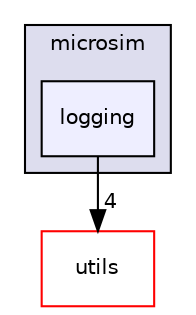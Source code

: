 digraph "logging" {
  compound=true
  node [ fontsize="10", fontname="Helvetica"];
  edge [ labelfontsize="10", labelfontname="Helvetica"];
  subgraph clusterdir_c7d973c7c9e9679ded42ec1d95c4b47a {
    graph [ bgcolor="#ddddee", pencolor="black", label="microsim" fontname="Helvetica", fontsize="10", URL="dir_c7d973c7c9e9679ded42ec1d95c4b47a.html"]
  dir_2793c2f2f1f4d27e010c5db5f4f6c245 [shape=box, label="logging", style="filled", fillcolor="#eeeeff", pencolor="black", URL="dir_2793c2f2f1f4d27e010c5db5f4f6c245.html"];
  }
  dir_313caf1132e152dd9b58bea13a4052ca [shape=box label="utils" fillcolor="white" style="filled" color="red" URL="dir_313caf1132e152dd9b58bea13a4052ca.html"];
  dir_2793c2f2f1f4d27e010c5db5f4f6c245->dir_313caf1132e152dd9b58bea13a4052ca [headlabel="4", labeldistance=1.5 headhref="dir_000010_000001.html"];
}
